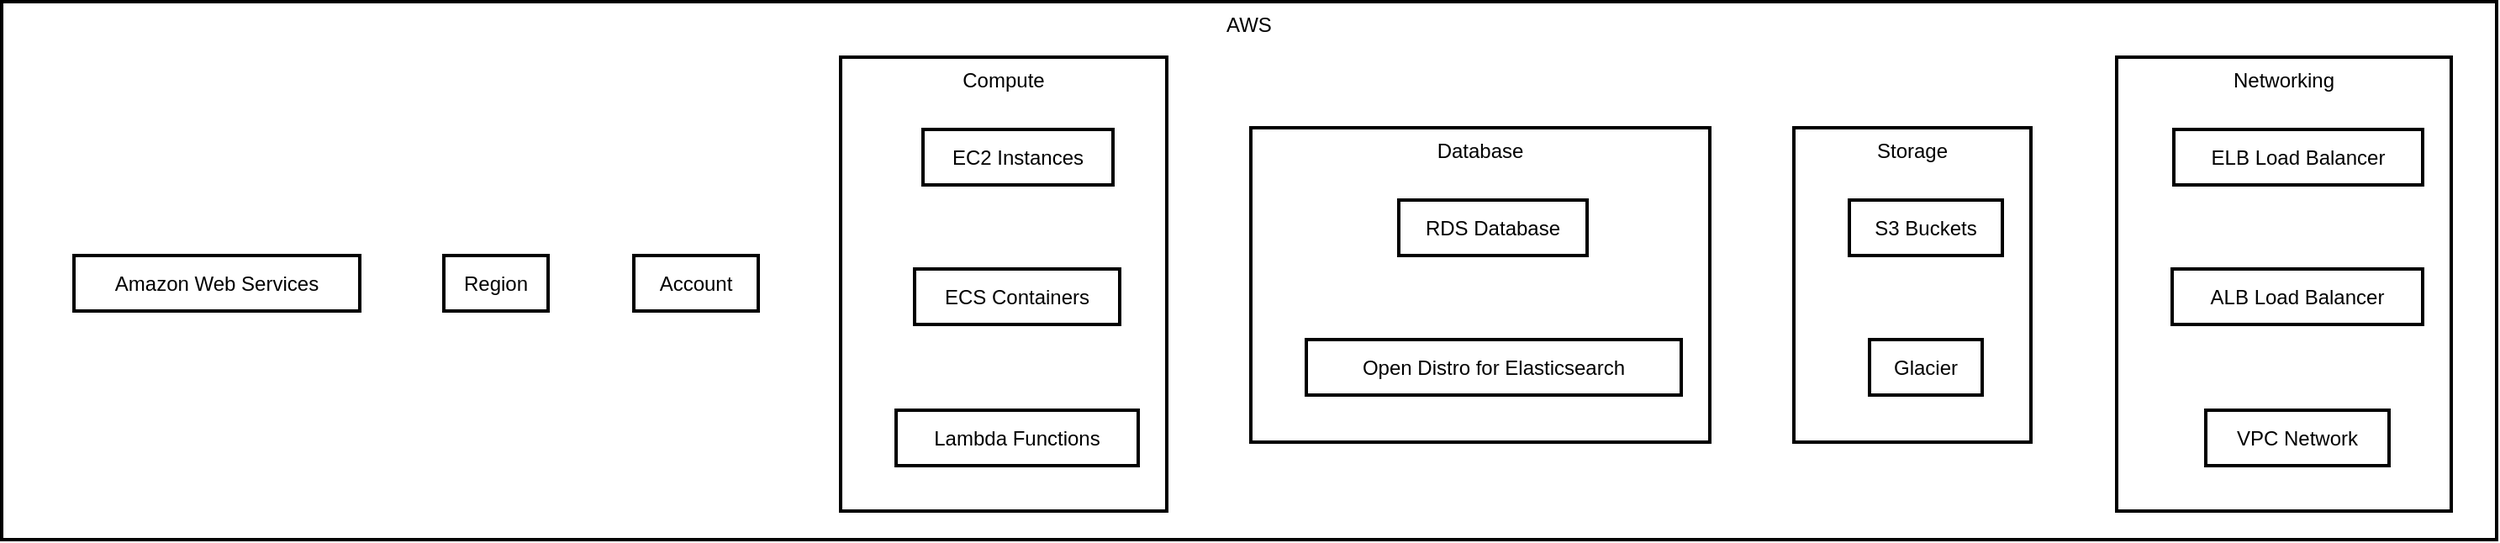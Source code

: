 <mxfile version="21.3.2" type="github">
  <diagram name="페이지-1" id="-RQxAZ50jaHfXgSVj_xd">
    <mxGraphModel>
      <root>
        <mxCell id="0" />
        <mxCell id="1" parent="0" />
        <mxCell id="2" value="AWS" style="whiteSpace=wrap;strokeWidth=2;verticalAlign=top;" vertex="1" parent="1">
          <mxGeometry width="1484" height="320" as="geometry" />
        </mxCell>
        <mxCell id="3" value="Amazon Web Services" style="whiteSpace=wrap;strokeWidth=2;" vertex="1" parent="2">
          <mxGeometry x="43" y="151" width="170" height="33" as="geometry" />
        </mxCell>
        <mxCell id="4" value="Region" style="whiteSpace=wrap;strokeWidth=2;" vertex="1" parent="2">
          <mxGeometry x="263" y="151" width="62" height="33" as="geometry" />
        </mxCell>
        <mxCell id="5" value="Account" style="whiteSpace=wrap;strokeWidth=2;" vertex="1" parent="2">
          <mxGeometry x="376" y="151" width="74" height="33" as="geometry" />
        </mxCell>
        <mxCell id="6" value="Compute" style="whiteSpace=wrap;strokeWidth=2;verticalAlign=top;" vertex="1" parent="2">
          <mxGeometry x="499" y="33" width="194" height="270" as="geometry" />
        </mxCell>
        <mxCell id="7" value="EC2 Instances" style="whiteSpace=wrap;strokeWidth=2;" vertex="1" parent="6">
          <mxGeometry x="49" y="43" width="113" height="33" as="geometry" />
        </mxCell>
        <mxCell id="8" value="ECS Containers" style="whiteSpace=wrap;strokeWidth=2;" vertex="1" parent="6">
          <mxGeometry x="44" y="126" width="122" height="33" as="geometry" />
        </mxCell>
        <mxCell id="9" value="Lambda Functions" style="whiteSpace=wrap;strokeWidth=2;" vertex="1" parent="6">
          <mxGeometry x="33" y="210" width="144" height="33" as="geometry" />
        </mxCell>
        <mxCell id="10" value="Database" style="whiteSpace=wrap;strokeWidth=2;verticalAlign=top;" vertex="1" parent="2">
          <mxGeometry x="743" y="75" width="273" height="187" as="geometry" />
        </mxCell>
        <mxCell id="11" value="RDS Database" style="whiteSpace=wrap;strokeWidth=2;" vertex="1" parent="10">
          <mxGeometry x="88" y="43" width="112" height="33" as="geometry" />
        </mxCell>
        <mxCell id="12" value="Open Distro for Elasticsearch" style="whiteSpace=wrap;strokeWidth=2;" vertex="1" parent="10">
          <mxGeometry x="33" y="126" width="223" height="33" as="geometry" />
        </mxCell>
        <mxCell id="13" value="Storage" style="whiteSpace=wrap;strokeWidth=2;verticalAlign=top;" vertex="1" parent="2">
          <mxGeometry x="1066" y="75" width="141" height="187" as="geometry" />
        </mxCell>
        <mxCell id="14" value="S3 Buckets" style="whiteSpace=wrap;strokeWidth=2;" vertex="1" parent="13">
          <mxGeometry x="33" y="43" width="91" height="33" as="geometry" />
        </mxCell>
        <mxCell id="15" value="Glacier" style="whiteSpace=wrap;strokeWidth=2;" vertex="1" parent="13">
          <mxGeometry x="45" y="126" width="67" height="33" as="geometry" />
        </mxCell>
        <mxCell id="16" value="Networking" style="whiteSpace=wrap;strokeWidth=2;verticalAlign=top;" vertex="1" parent="2">
          <mxGeometry x="1258" y="33" width="199" height="270" as="geometry" />
        </mxCell>
        <mxCell id="17" value="ELB Load Balancer" style="whiteSpace=wrap;strokeWidth=2;" vertex="1" parent="16">
          <mxGeometry x="34" y="43" width="148" height="33" as="geometry" />
        </mxCell>
        <mxCell id="18" value="ALB Load Balancer" style="whiteSpace=wrap;strokeWidth=2;" vertex="1" parent="16">
          <mxGeometry x="33" y="126" width="149" height="33" as="geometry" />
        </mxCell>
        <mxCell id="19" value="VPC Network" style="whiteSpace=wrap;strokeWidth=2;" vertex="1" parent="16">
          <mxGeometry x="53" y="210" width="109" height="33" as="geometry" />
        </mxCell>
      </root>
    </mxGraphModel>
  </diagram>
</mxfile>
